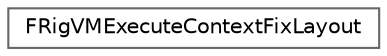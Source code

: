 digraph "Graphical Class Hierarchy"
{
 // INTERACTIVE_SVG=YES
 // LATEX_PDF_SIZE
  bgcolor="transparent";
  edge [fontname=Helvetica,fontsize=10,labelfontname=Helvetica,labelfontsize=10];
  node [fontname=Helvetica,fontsize=10,shape=box,height=0.2,width=0.4];
  rankdir="LR";
  Node0 [id="Node000000",label="FRigVMExecuteContextFixLayout",height=0.2,width=0.4,color="grey40", fillcolor="white", style="filled",URL="$d8/d5a/structFRigVMExecuteContextFixLayout.html",tooltip=" "];
}
